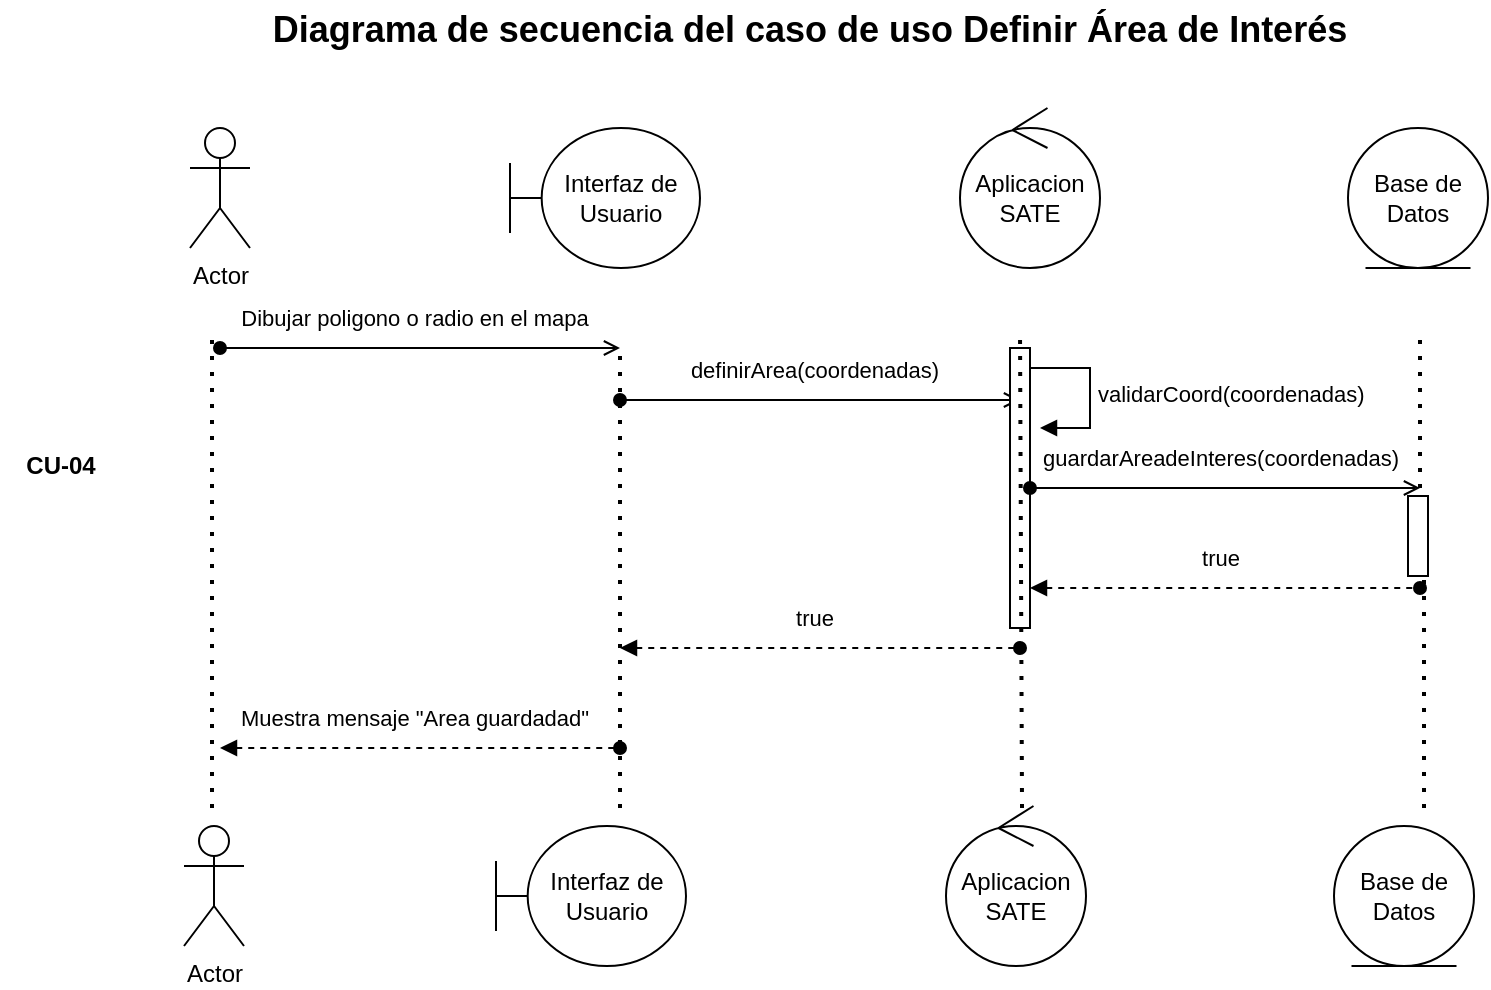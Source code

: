 <mxfile version="28.0.6">
  <diagram name="Page-1" id="2YBvvXClWsGukQMizWep">
    <mxGraphModel dx="1426" dy="841" grid="1" gridSize="10" guides="1" tooltips="1" connect="1" arrows="1" fold="1" page="1" pageScale="1" pageWidth="850" pageHeight="1100" math="0" shadow="0">
      <root>
        <mxCell id="0" />
        <mxCell id="1" parent="0" />
        <mxCell id="sMox23PNVhgFKlWhc7-W-1" value="" style="endArrow=open;html=1;rounded=0;align=center;verticalAlign=top;endFill=0;labelBackgroundColor=none;endSize=6;startArrow=oval;startFill=1;" parent="1" edge="1">
          <mxGeometry relative="1" as="geometry">
            <mxPoint x="120" y="190" as="sourcePoint" />
            <mxPoint x="320" y="190" as="targetPoint" />
          </mxGeometry>
        </mxCell>
        <mxCell id="sMox23PNVhgFKlWhc7-W-2" value="Dibujar poligono o radio en el mapa" style="edgeLabel;html=1;align=center;verticalAlign=middle;resizable=0;points=[];" parent="sMox23PNVhgFKlWhc7-W-1" vertex="1" connectable="0">
          <mxGeometry x="-0.03" y="-2" relative="1" as="geometry">
            <mxPoint y="-17" as="offset" />
          </mxGeometry>
        </mxCell>
        <mxCell id="sMox23PNVhgFKlWhc7-W-3" value="" style="endArrow=open;html=1;rounded=0;align=center;verticalAlign=top;endFill=0;labelBackgroundColor=none;endSize=6;startArrow=oval;startFill=1;" parent="1" edge="1">
          <mxGeometry relative="1" as="geometry">
            <mxPoint x="320" y="216" as="sourcePoint" />
            <mxPoint x="520" y="216" as="targetPoint" />
          </mxGeometry>
        </mxCell>
        <mxCell id="sMox23PNVhgFKlWhc7-W-4" value="definirArea(coordenadas)" style="edgeLabel;html=1;align=center;verticalAlign=middle;resizable=0;points=[];" parent="sMox23PNVhgFKlWhc7-W-3" vertex="1" connectable="0">
          <mxGeometry x="-0.03" y="-2" relative="1" as="geometry">
            <mxPoint y="-17" as="offset" />
          </mxGeometry>
        </mxCell>
        <mxCell id="sMox23PNVhgFKlWhc7-W-5" value="" style="html=1;points=[[0,0,0,0,5],[0,1,0,0,-5],[1,0,0,0,5],[1,1,0,0,-5]];perimeter=orthogonalPerimeter;outlineConnect=0;targetShapes=umlLifeline;portConstraint=eastwest;newEdgeStyle={&quot;curved&quot;:0,&quot;rounded&quot;:0};" parent="1" vertex="1">
          <mxGeometry x="515" y="190" width="10" height="140" as="geometry" />
        </mxCell>
        <mxCell id="sMox23PNVhgFKlWhc7-W-6" value="validarCoord(&lt;span style=&quot;text-align: center;&quot;&gt;coordenadas&lt;/span&gt;)" style="html=1;align=left;spacingLeft=2;endArrow=block;rounded=0;edgeStyle=orthogonalEdgeStyle;curved=0;rounded=0;" parent="1" edge="1">
          <mxGeometry relative="1" as="geometry">
            <mxPoint x="525" y="200" as="sourcePoint" />
            <Array as="points">
              <mxPoint x="555" y="230" />
            </Array>
            <mxPoint x="530" y="230" as="targetPoint" />
          </mxGeometry>
        </mxCell>
        <mxCell id="sMox23PNVhgFKlWhc7-W-7" value="" style="endArrow=open;html=1;rounded=0;align=center;verticalAlign=top;endFill=0;labelBackgroundColor=none;endSize=6;startArrow=oval;startFill=1;" parent="1" edge="1">
          <mxGeometry relative="1" as="geometry">
            <mxPoint x="525" y="260" as="sourcePoint" />
            <mxPoint x="720" y="260" as="targetPoint" />
          </mxGeometry>
        </mxCell>
        <mxCell id="sMox23PNVhgFKlWhc7-W-8" value="guardarAreadeInteres(coordenadas)" style="edgeLabel;html=1;align=center;verticalAlign=middle;resizable=0;points=[];" parent="sMox23PNVhgFKlWhc7-W-7" vertex="1" connectable="0">
          <mxGeometry x="-0.03" y="-2" relative="1" as="geometry">
            <mxPoint y="-17" as="offset" />
          </mxGeometry>
        </mxCell>
        <mxCell id="sMox23PNVhgFKlWhc7-W-9" value="" style="html=1;points=[[0,0,0,0,5],[0,1,0,0,-5],[1,0,0,0,5],[1,1,0,0,-5]];perimeter=orthogonalPerimeter;outlineConnect=0;targetShapes=umlLifeline;portConstraint=eastwest;newEdgeStyle={&quot;curved&quot;:0,&quot;rounded&quot;:0};" parent="1" vertex="1">
          <mxGeometry x="714" y="264" width="10" height="40" as="geometry" />
        </mxCell>
        <mxCell id="sMox23PNVhgFKlWhc7-W-10" value="" style="endArrow=oval;html=1;rounded=0;align=center;verticalAlign=top;endFill=1;labelBackgroundColor=none;endSize=6;startArrow=block;startFill=1;strokeColor=default;dashed=1;" parent="1" source="sMox23PNVhgFKlWhc7-W-5" edge="1">
          <mxGeometry relative="1" as="geometry">
            <mxPoint x="530" y="310" as="sourcePoint" />
            <mxPoint x="720" y="310" as="targetPoint" />
          </mxGeometry>
        </mxCell>
        <mxCell id="sMox23PNVhgFKlWhc7-W-11" value="true" style="edgeLabel;html=1;align=center;verticalAlign=middle;resizable=0;points=[];" parent="sMox23PNVhgFKlWhc7-W-10" vertex="1" connectable="0">
          <mxGeometry x="-0.03" y="-2" relative="1" as="geometry">
            <mxPoint y="-17" as="offset" />
          </mxGeometry>
        </mxCell>
        <mxCell id="sMox23PNVhgFKlWhc7-W-12" value="" style="endArrow=oval;html=1;rounded=0;align=center;verticalAlign=top;endFill=1;labelBackgroundColor=none;endSize=6;startArrow=block;startFill=1;dashed=1;" parent="1" edge="1">
          <mxGeometry relative="1" as="geometry">
            <mxPoint x="320" y="340" as="sourcePoint" />
            <mxPoint x="520" y="340" as="targetPoint" />
          </mxGeometry>
        </mxCell>
        <mxCell id="sMox23PNVhgFKlWhc7-W-13" value="true" style="edgeLabel;html=1;align=center;verticalAlign=middle;resizable=0;points=[];" parent="sMox23PNVhgFKlWhc7-W-12" vertex="1" connectable="0">
          <mxGeometry x="-0.03" y="-2" relative="1" as="geometry">
            <mxPoint y="-17" as="offset" />
          </mxGeometry>
        </mxCell>
        <mxCell id="sMox23PNVhgFKlWhc7-W-14" value="" style="endArrow=oval;html=1;rounded=0;align=center;verticalAlign=top;endFill=1;labelBackgroundColor=none;endSize=6;startArrow=block;startFill=1;dashed=1;" parent="1" edge="1">
          <mxGeometry relative="1" as="geometry">
            <mxPoint x="120" y="390" as="sourcePoint" />
            <mxPoint x="320" y="390" as="targetPoint" />
          </mxGeometry>
        </mxCell>
        <mxCell id="sMox23PNVhgFKlWhc7-W-15" value="Muestra mensaje &quot;Area guardadad&quot;" style="edgeLabel;html=1;align=center;verticalAlign=middle;resizable=0;points=[];" parent="sMox23PNVhgFKlWhc7-W-14" vertex="1" connectable="0">
          <mxGeometry x="-0.03" y="-2" relative="1" as="geometry">
            <mxPoint y="-17" as="offset" />
          </mxGeometry>
        </mxCell>
        <mxCell id="sMox23PNVhgFKlWhc7-W-16" value="CU-04" style="text;html=1;align=center;verticalAlign=middle;resizable=0;points=[];autosize=1;strokeColor=none;fillColor=none;fontStyle=1" parent="1" vertex="1">
          <mxGeometry x="10" y="234" width="60" height="30" as="geometry" />
        </mxCell>
        <mxCell id="sMox23PNVhgFKlWhc7-W-17" value="Actor" style="shape=umlActor;verticalLabelPosition=bottom;verticalAlign=top;html=1;" parent="1" vertex="1">
          <mxGeometry x="102" y="429" width="30" height="60" as="geometry" />
        </mxCell>
        <mxCell id="sMox23PNVhgFKlWhc7-W-18" value="Actor" style="shape=umlActor;verticalLabelPosition=bottom;verticalAlign=top;html=1;" parent="1" vertex="1">
          <mxGeometry x="105" y="80" width="30" height="60" as="geometry" />
        </mxCell>
        <mxCell id="sMox23PNVhgFKlWhc7-W-19" value="Interfaz de&lt;div&gt;Usuario&lt;/div&gt;" style="shape=umlBoundary;whiteSpace=wrap;html=1;" parent="1" vertex="1">
          <mxGeometry x="265" y="80" width="95" height="70" as="geometry" />
        </mxCell>
        <mxCell id="sMox23PNVhgFKlWhc7-W-20" value="Aplicacion&lt;div&gt;SATE&lt;/div&gt;" style="ellipse;shape=umlControl;whiteSpace=wrap;html=1;" parent="1" vertex="1">
          <mxGeometry x="490" y="70" width="70" height="80" as="geometry" />
        </mxCell>
        <mxCell id="sMox23PNVhgFKlWhc7-W-21" value="Base de Datos" style="ellipse;shape=umlEntity;whiteSpace=wrap;html=1;" parent="1" vertex="1">
          <mxGeometry x="684" y="80" width="70" height="70" as="geometry" />
        </mxCell>
        <mxCell id="sMox23PNVhgFKlWhc7-W-24" value="" style="endArrow=none;dashed=1;html=1;dashPattern=1 3;strokeWidth=2;rounded=0;" parent="1" edge="1">
          <mxGeometry width="50" height="50" relative="1" as="geometry">
            <mxPoint x="116" y="420" as="sourcePoint" />
            <mxPoint x="116" y="180" as="targetPoint" />
          </mxGeometry>
        </mxCell>
        <mxCell id="sMox23PNVhgFKlWhc7-W-25" value="" style="endArrow=none;dashed=1;html=1;dashPattern=1 3;strokeWidth=2;rounded=0;" parent="1" edge="1">
          <mxGeometry width="50" height="50" relative="1" as="geometry">
            <mxPoint x="320" y="420" as="sourcePoint" />
            <mxPoint x="320" y="190" as="targetPoint" />
          </mxGeometry>
        </mxCell>
        <mxCell id="sMox23PNVhgFKlWhc7-W-28" value="" style="endArrow=none;dashed=1;html=1;dashPattern=1 3;strokeWidth=2;rounded=0;exitX=0.543;exitY=0.013;exitDx=0;exitDy=0;exitPerimeter=0;" parent="1" source="sMox23PNVhgFKlWhc7-W-42" edge="1">
          <mxGeometry width="50" height="50" relative="1" as="geometry">
            <mxPoint x="520" y="430" as="sourcePoint" />
            <mxPoint x="520" y="180" as="targetPoint" />
          </mxGeometry>
        </mxCell>
        <mxCell id="sMox23PNVhgFKlWhc7-W-33" value="" style="endArrow=none;dashed=1;html=1;dashPattern=1 3;strokeWidth=2;rounded=0;" parent="1" edge="1">
          <mxGeometry width="50" height="50" relative="1" as="geometry">
            <mxPoint x="720" y="260" as="sourcePoint" />
            <mxPoint x="720" y="180" as="targetPoint" />
          </mxGeometry>
        </mxCell>
        <mxCell id="sMox23PNVhgFKlWhc7-W-34" value="" style="endArrow=none;dashed=1;html=1;dashPattern=1 3;strokeWidth=2;rounded=0;" parent="1" edge="1">
          <mxGeometry width="50" height="50" relative="1" as="geometry">
            <mxPoint x="722" y="420" as="sourcePoint" />
            <mxPoint x="722" y="300" as="targetPoint" />
          </mxGeometry>
        </mxCell>
        <mxCell id="sMox23PNVhgFKlWhc7-W-41" value="Interfaz de&lt;div&gt;Usuario&lt;/div&gt;" style="shape=umlBoundary;whiteSpace=wrap;html=1;" parent="1" vertex="1">
          <mxGeometry x="258" y="429" width="95" height="70" as="geometry" />
        </mxCell>
        <mxCell id="sMox23PNVhgFKlWhc7-W-42" value="Aplicacion&lt;div&gt;SATE&lt;/div&gt;" style="ellipse;shape=umlControl;whiteSpace=wrap;html=1;" parent="1" vertex="1">
          <mxGeometry x="483" y="419" width="70" height="80" as="geometry" />
        </mxCell>
        <mxCell id="sMox23PNVhgFKlWhc7-W-43" value="Base de Datos" style="ellipse;shape=umlEntity;whiteSpace=wrap;html=1;" parent="1" vertex="1">
          <mxGeometry x="677" y="429" width="70" height="70" as="geometry" />
        </mxCell>
        <mxCell id="sMox23PNVhgFKlWhc7-W-44" value="&lt;font face=&quot;Helvetica&quot; style=&quot;color: rgb(0, 0, 0);&quot;&gt;&lt;b&gt;Diagrama de secuencia del caso de uso&amp;nbsp;&lt;span id=&quot;docs-internal-guid-b422ce34-7fff-3a20-f10a-16ee452fa776&quot; style=&quot;background-color: transparent; font-variant-numeric: normal; font-variant-east-asian: normal; font-variant-alternates: normal; font-variant-position: normal; font-variant-emoji: normal; vertical-align: baseline; white-space-collapse: preserve;&quot;&gt;Definir Área de Interés&lt;/span&gt;&lt;/b&gt;&lt;/font&gt;" style="text;html=1;align=center;verticalAlign=middle;whiteSpace=wrap;rounded=0;fontSize=18;" parent="1" vertex="1">
          <mxGeometry x="90" y="16" width="650" height="30" as="geometry" />
        </mxCell>
      </root>
    </mxGraphModel>
  </diagram>
</mxfile>
